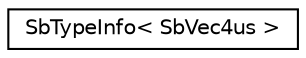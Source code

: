 digraph "Graphical Class Hierarchy"
{
 // LATEX_PDF_SIZE
  edge [fontname="Helvetica",fontsize="10",labelfontname="Helvetica",labelfontsize="10"];
  node [fontname="Helvetica",fontsize="10",shape=record];
  rankdir="LR";
  Node0 [label="SbTypeInfo\< SbVec4us \>",height=0.2,width=0.4,color="black", fillcolor="white", style="filled",URL="$structSbTypeInfo_3_01SbVec4us_01_4.html",tooltip=" "];
}

